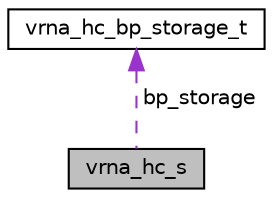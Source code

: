 digraph "vrna_hc_s"
{
 // INTERACTIVE_SVG=YES
 // LATEX_PDF_SIZE
  bgcolor="transparent";
  edge [fontname="Helvetica",fontsize="10",labelfontname="Helvetica",labelfontsize="10"];
  node [fontname="Helvetica",fontsize="10",shape=record];
  Node1 [label="vrna_hc_s",height=0.2,width=0.4,color="black", fillcolor="grey75", style="filled", fontcolor="black",tooltip="The hard constraints data structure."];
  Node2 -> Node1 [dir="back",color="darkorchid3",fontsize="10",style="dashed",label=" bp_storage" ,fontname="Helvetica"];
  Node2 [label="vrna_hc_bp_storage_t",height=0.2,width=0.4,color="black",URL="$structvrna__hc__bp__storage__t.html",tooltip="A base pair hard constraint."];
}
